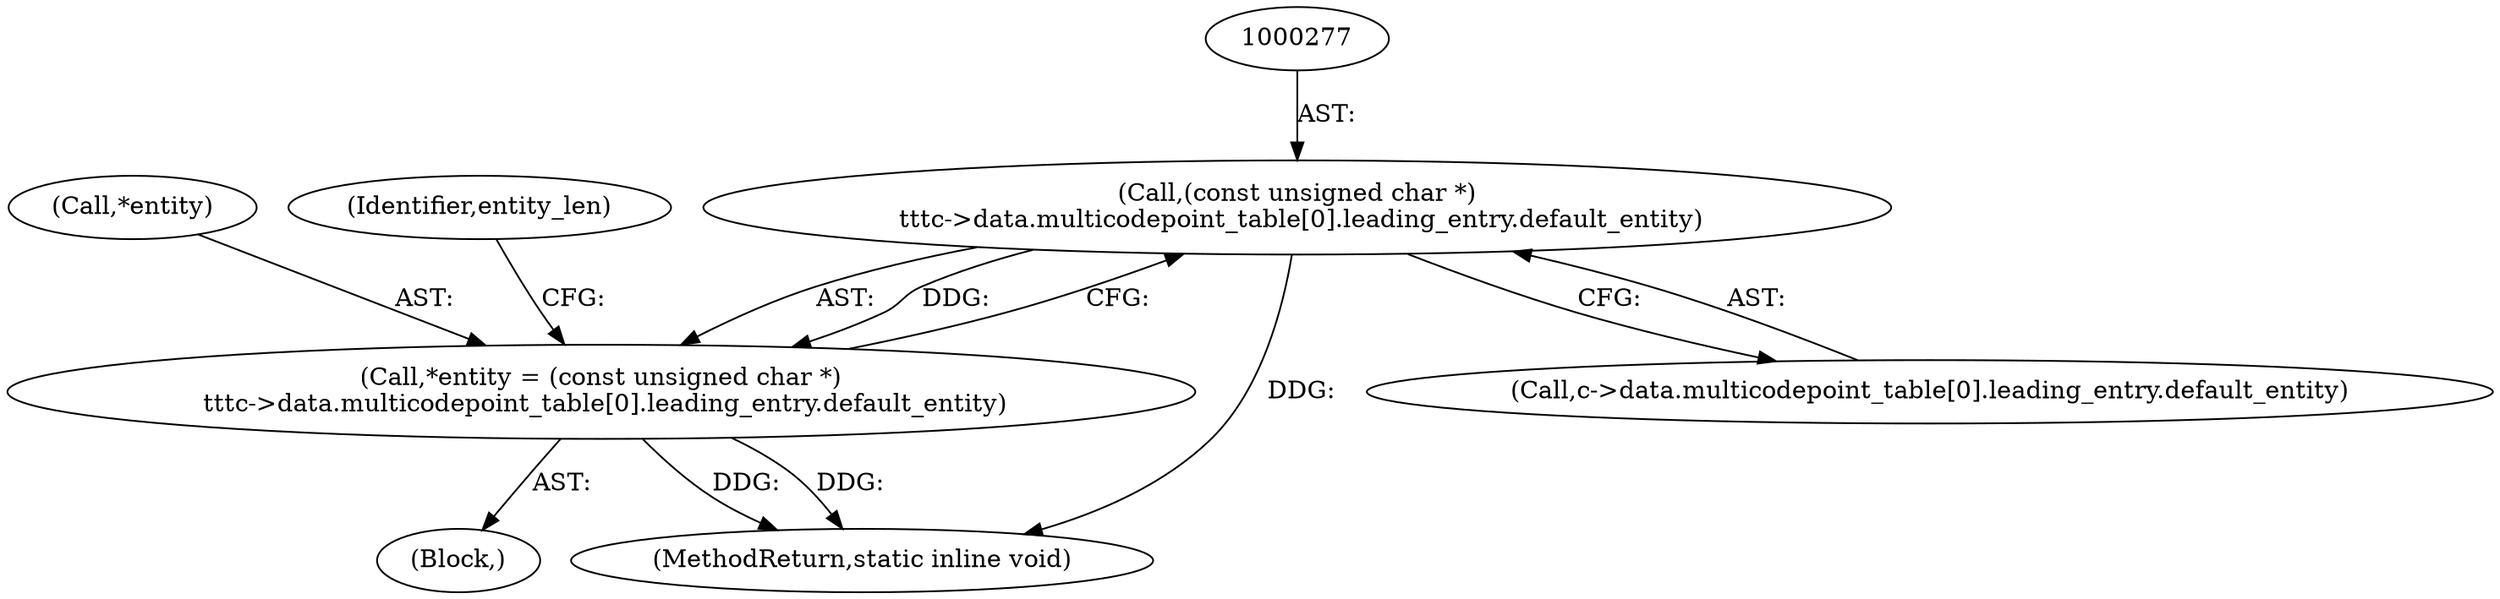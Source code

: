 digraph "0_php-src_0da8b8b801f9276359262f1ef8274c7812d3dfda?w=1_2@array" {
"1000276" [label="(Call,(const unsigned char *)\n \t\t\tc->data.multicodepoint_table[0].leading_entry.default_entity)"];
"1000273" [label="(Call,*entity = (const unsigned char *)\n \t\t\tc->data.multicodepoint_table[0].leading_entry.default_entity)"];
"1000274" [label="(Call,*entity)"];
"1000276" [label="(Call,(const unsigned char *)\n \t\t\tc->data.multicodepoint_table[0].leading_entry.default_entity)"];
"1000291" [label="(Identifier,entity_len)"];
"1000173" [label="(Block,)"];
"1000273" [label="(Call,*entity = (const unsigned char *)\n \t\t\tc->data.multicodepoint_table[0].leading_entry.default_entity)"];
"1000303" [label="(MethodReturn,static inline void)"];
"1000278" [label="(Call,c->data.multicodepoint_table[0].leading_entry.default_entity)"];
"1000276" -> "1000273"  [label="AST: "];
"1000276" -> "1000278"  [label="CFG: "];
"1000277" -> "1000276"  [label="AST: "];
"1000278" -> "1000276"  [label="AST: "];
"1000273" -> "1000276"  [label="CFG: "];
"1000276" -> "1000303"  [label="DDG: "];
"1000276" -> "1000273"  [label="DDG: "];
"1000273" -> "1000173"  [label="AST: "];
"1000274" -> "1000273"  [label="AST: "];
"1000291" -> "1000273"  [label="CFG: "];
"1000273" -> "1000303"  [label="DDG: "];
"1000273" -> "1000303"  [label="DDG: "];
}
